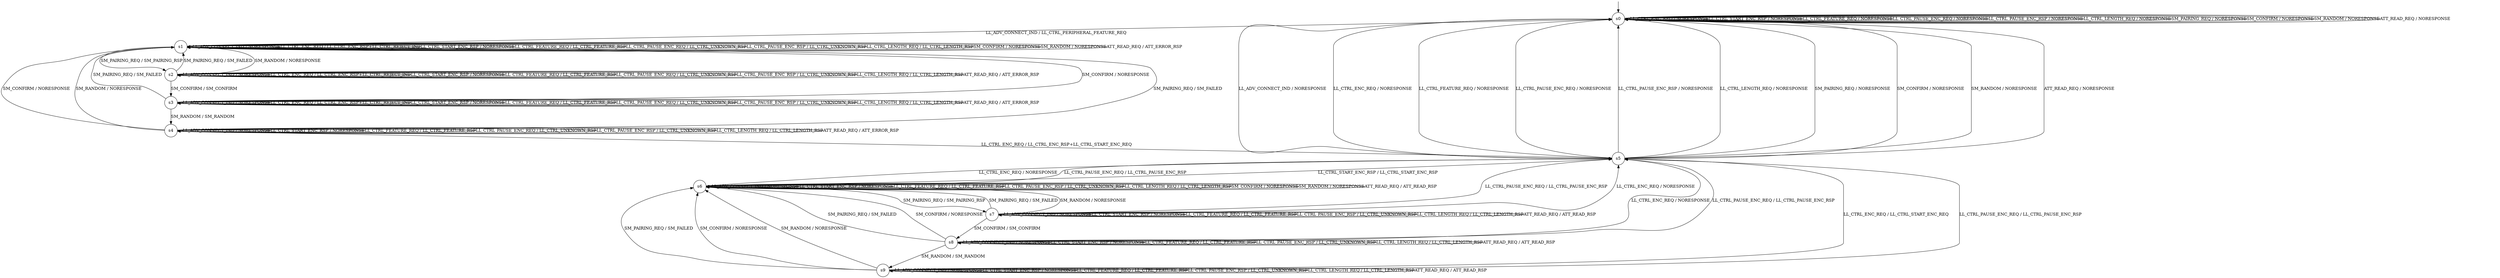 digraph g {

	s0 [shape="circle" label="s0"];
	s1 [shape="circle" label="s1"];
	s2 [shape="circle" label="s2"];
	s3 [shape="circle" label="s3"];
	s4 [shape="circle" label="s4"];
	s5 [shape="circle" label="s5"];
	s6 [shape="circle" label="s6"];
	s7 [shape="circle" label="s7"];
	s8 [shape="circle" label="s8"];
	s9 [shape="circle" label="s9"];
	s0 -> s1 [label="LL_ADV_CONNECT_IND / LL_CTRL_PERIPHERAL_FEATURE_REQ"];
	s0 -> s0 [label="LL_CTRL_ENC_REQ / NORESPONSE"];
	s0 -> s0 [label="LL_CTRL_START_ENC_RSP / NORESPONSE"];
	s0 -> s0 [label="LL_CTRL_FEATURE_REQ / NORESPONSE"];
	s0 -> s0 [label="LL_CTRL_PAUSE_ENC_REQ / NORESPONSE"];
	s0 -> s0 [label="LL_CTRL_PAUSE_ENC_RSP / NORESPONSE"];
	s0 -> s0 [label="LL_CTRL_LENGTH_REQ / NORESPONSE"];
	s0 -> s0 [label="SM_PAIRING_REQ / NORESPONSE"];
	s0 -> s0 [label="SM_CONFIRM / NORESPONSE"];
	s0 -> s0 [label="SM_RANDOM / NORESPONSE"];
	s0 -> s0 [label="ATT_READ_REQ / NORESPONSE"];
	s1 -> s1 [label="LL_ADV_CONNECT_IND / NORESPONSE"];
	s1 -> s1 [label="LL_CTRL_ENC_REQ / LL_CTRL_ENC_RSP+LL_CTRL_REJECT_IND"];
	s1 -> s1 [label="LL_CTRL_START_ENC_RSP / NORESPONSE"];
	s1 -> s1 [label="LL_CTRL_FEATURE_REQ / LL_CTRL_FEATURE_RSP"];
	s1 -> s1 [label="LL_CTRL_PAUSE_ENC_REQ / LL_CTRL_UNKNOWN_RSP"];
	s1 -> s1 [label="LL_CTRL_PAUSE_ENC_RSP / LL_CTRL_UNKNOWN_RSP"];
	s1 -> s1 [label="LL_CTRL_LENGTH_REQ / LL_CTRL_LENGTH_RSP"];
	s1 -> s2 [label="SM_PAIRING_REQ / SM_PAIRING_RSP"];
	s1 -> s1 [label="SM_CONFIRM / NORESPONSE"];
	s1 -> s1 [label="SM_RANDOM / NORESPONSE"];
	s1 -> s1 [label="ATT_READ_REQ / ATT_ERROR_RSP"];
	s2 -> s2 [label="LL_ADV_CONNECT_IND / NORESPONSE"];
	s2 -> s2 [label="LL_CTRL_ENC_REQ / LL_CTRL_ENC_RSP+LL_CTRL_REJECT_IND"];
	s2 -> s2 [label="LL_CTRL_START_ENC_RSP / NORESPONSE"];
	s2 -> s2 [label="LL_CTRL_FEATURE_REQ / LL_CTRL_FEATURE_RSP"];
	s2 -> s2 [label="LL_CTRL_PAUSE_ENC_REQ / LL_CTRL_UNKNOWN_RSP"];
	s2 -> s2 [label="LL_CTRL_PAUSE_ENC_RSP / LL_CTRL_UNKNOWN_RSP"];
	s2 -> s2 [label="LL_CTRL_LENGTH_REQ / LL_CTRL_LENGTH_RSP"];
	s2 -> s1 [label="SM_PAIRING_REQ / SM_FAILED"];
	s2 -> s3 [label="SM_CONFIRM / SM_CONFIRM"];
	s2 -> s1 [label="SM_RANDOM / NORESPONSE"];
	s2 -> s2 [label="ATT_READ_REQ / ATT_ERROR_RSP"];
	s3 -> s3 [label="LL_ADV_CONNECT_IND / NORESPONSE"];
	s3 -> s3 [label="LL_CTRL_ENC_REQ / LL_CTRL_ENC_RSP+LL_CTRL_REJECT_IND"];
	s3 -> s3 [label="LL_CTRL_START_ENC_RSP / NORESPONSE"];
	s3 -> s3 [label="LL_CTRL_FEATURE_REQ / LL_CTRL_FEATURE_RSP"];
	s3 -> s3 [label="LL_CTRL_PAUSE_ENC_REQ / LL_CTRL_UNKNOWN_RSP"];
	s3 -> s3 [label="LL_CTRL_PAUSE_ENC_RSP / LL_CTRL_UNKNOWN_RSP"];
	s3 -> s3 [label="LL_CTRL_LENGTH_REQ / LL_CTRL_LENGTH_RSP"];
	s3 -> s1 [label="SM_PAIRING_REQ / SM_FAILED"];
	s3 -> s1 [label="SM_CONFIRM / NORESPONSE"];
	s3 -> s4 [label="SM_RANDOM / SM_RANDOM"];
	s3 -> s3 [label="ATT_READ_REQ / ATT_ERROR_RSP"];
	s4 -> s4 [label="LL_ADV_CONNECT_IND / NORESPONSE"];
	s4 -> s5 [label="LL_CTRL_ENC_REQ / LL_CTRL_ENC_RSP+LL_CTRL_START_ENC_REQ"];
	s4 -> s4 [label="LL_CTRL_START_ENC_RSP / NORESPONSE"];
	s4 -> s4 [label="LL_CTRL_FEATURE_REQ / LL_CTRL_FEATURE_RSP"];
	s4 -> s4 [label="LL_CTRL_PAUSE_ENC_REQ / LL_CTRL_UNKNOWN_RSP"];
	s4 -> s4 [label="LL_CTRL_PAUSE_ENC_RSP / LL_CTRL_UNKNOWN_RSP"];
	s4 -> s4 [label="LL_CTRL_LENGTH_REQ / LL_CTRL_LENGTH_RSP"];
	s4 -> s1 [label="SM_PAIRING_REQ / SM_FAILED"];
	s4 -> s1 [label="SM_CONFIRM / NORESPONSE"];
	s4 -> s1 [label="SM_RANDOM / NORESPONSE"];
	s4 -> s4 [label="ATT_READ_REQ / ATT_ERROR_RSP"];
	s5 -> s0 [label="LL_ADV_CONNECT_IND / NORESPONSE"];
	s5 -> s0 [label="LL_CTRL_ENC_REQ / NORESPONSE"];
	s5 -> s6 [label="LL_CTRL_START_ENC_RSP / LL_CTRL_START_ENC_RSP"];
	s5 -> s0 [label="LL_CTRL_FEATURE_REQ / NORESPONSE"];
	s5 -> s0 [label="LL_CTRL_PAUSE_ENC_REQ / NORESPONSE"];
	s5 -> s0 [label="LL_CTRL_PAUSE_ENC_RSP / NORESPONSE"];
	s5 -> s0 [label="LL_CTRL_LENGTH_REQ / NORESPONSE"];
	s5 -> s0 [label="SM_PAIRING_REQ / NORESPONSE"];
	s5 -> s0 [label="SM_CONFIRM / NORESPONSE"];
	s5 -> s0 [label="SM_RANDOM / NORESPONSE"];
	s5 -> s0 [label="ATT_READ_REQ / NORESPONSE"];
	s6 -> s6 [label="LL_ADV_CONNECT_IND / NORESPONSE"];
	s6 -> s5 [label="LL_CTRL_ENC_REQ / NORESPONSE"];
	s6 -> s6 [label="LL_CTRL_START_ENC_RSP / NORESPONSE"];
	s6 -> s6 [label="LL_CTRL_FEATURE_REQ / LL_CTRL_FEATURE_RSP"];
	s6 -> s5 [label="LL_CTRL_PAUSE_ENC_REQ / LL_CTRL_PAUSE_ENC_RSP"];
	s6 -> s6 [label="LL_CTRL_PAUSE_ENC_RSP / LL_CTRL_UNKNOWN_RSP"];
	s6 -> s6 [label="LL_CTRL_LENGTH_REQ / LL_CTRL_LENGTH_RSP"];
	s6 -> s7 [label="SM_PAIRING_REQ / SM_PAIRING_RSP"];
	s6 -> s6 [label="SM_CONFIRM / NORESPONSE"];
	s6 -> s6 [label="SM_RANDOM / NORESPONSE"];
	s6 -> s6 [label="ATT_READ_REQ / ATT_READ_RSP"];
	s7 -> s7 [label="LL_ADV_CONNECT_IND / NORESPONSE"];
	s7 -> s5 [label="LL_CTRL_ENC_REQ / NORESPONSE"];
	s7 -> s7 [label="LL_CTRL_START_ENC_RSP / NORESPONSE"];
	s7 -> s7 [label="LL_CTRL_FEATURE_REQ / LL_CTRL_FEATURE_RSP"];
	s7 -> s5 [label="LL_CTRL_PAUSE_ENC_REQ / LL_CTRL_PAUSE_ENC_RSP"];
	s7 -> s7 [label="LL_CTRL_PAUSE_ENC_RSP / LL_CTRL_UNKNOWN_RSP"];
	s7 -> s7 [label="LL_CTRL_LENGTH_REQ / LL_CTRL_LENGTH_RSP"];
	s7 -> s6 [label="SM_PAIRING_REQ / SM_FAILED"];
	s7 -> s8 [label="SM_CONFIRM / SM_CONFIRM"];
	s7 -> s6 [label="SM_RANDOM / NORESPONSE"];
	s7 -> s7 [label="ATT_READ_REQ / ATT_READ_RSP"];
	s8 -> s8 [label="LL_ADV_CONNECT_IND / NORESPONSE"];
	s8 -> s5 [label="LL_CTRL_ENC_REQ / NORESPONSE"];
	s8 -> s8 [label="LL_CTRL_START_ENC_RSP / NORESPONSE"];
	s8 -> s8 [label="LL_CTRL_FEATURE_REQ / LL_CTRL_FEATURE_RSP"];
	s8 -> s5 [label="LL_CTRL_PAUSE_ENC_REQ / LL_CTRL_PAUSE_ENC_RSP"];
	s8 -> s8 [label="LL_CTRL_PAUSE_ENC_RSP / LL_CTRL_UNKNOWN_RSP"];
	s8 -> s8 [label="LL_CTRL_LENGTH_REQ / LL_CTRL_LENGTH_RSP"];
	s8 -> s6 [label="SM_PAIRING_REQ / SM_FAILED"];
	s8 -> s6 [label="SM_CONFIRM / NORESPONSE"];
	s8 -> s9 [label="SM_RANDOM / SM_RANDOM"];
	s8 -> s8 [label="ATT_READ_REQ / ATT_READ_RSP"];
	s9 -> s9 [label="LL_ADV_CONNECT_IND / NORESPONSE"];
	s9 -> s5 [label="LL_CTRL_ENC_REQ / LL_CTRL_START_ENC_REQ"];
	s9 -> s9 [label="LL_CTRL_START_ENC_RSP / NORESPONSE"];
	s9 -> s9 [label="LL_CTRL_FEATURE_REQ / LL_CTRL_FEATURE_RSP"];
	s9 -> s5 [label="LL_CTRL_PAUSE_ENC_REQ / LL_CTRL_PAUSE_ENC_RSP"];
	s9 -> s9 [label="LL_CTRL_PAUSE_ENC_RSP / LL_CTRL_UNKNOWN_RSP"];
	s9 -> s9 [label="LL_CTRL_LENGTH_REQ / LL_CTRL_LENGTH_RSP"];
	s9 -> s6 [label="SM_PAIRING_REQ / SM_FAILED"];
	s9 -> s6 [label="SM_CONFIRM / NORESPONSE"];
	s9 -> s6 [label="SM_RANDOM / NORESPONSE"];
	s9 -> s9 [label="ATT_READ_REQ / ATT_READ_RSP"];

__start0 [label="" shape="none" width="0" height="0"];
__start0 -> s0;

}
